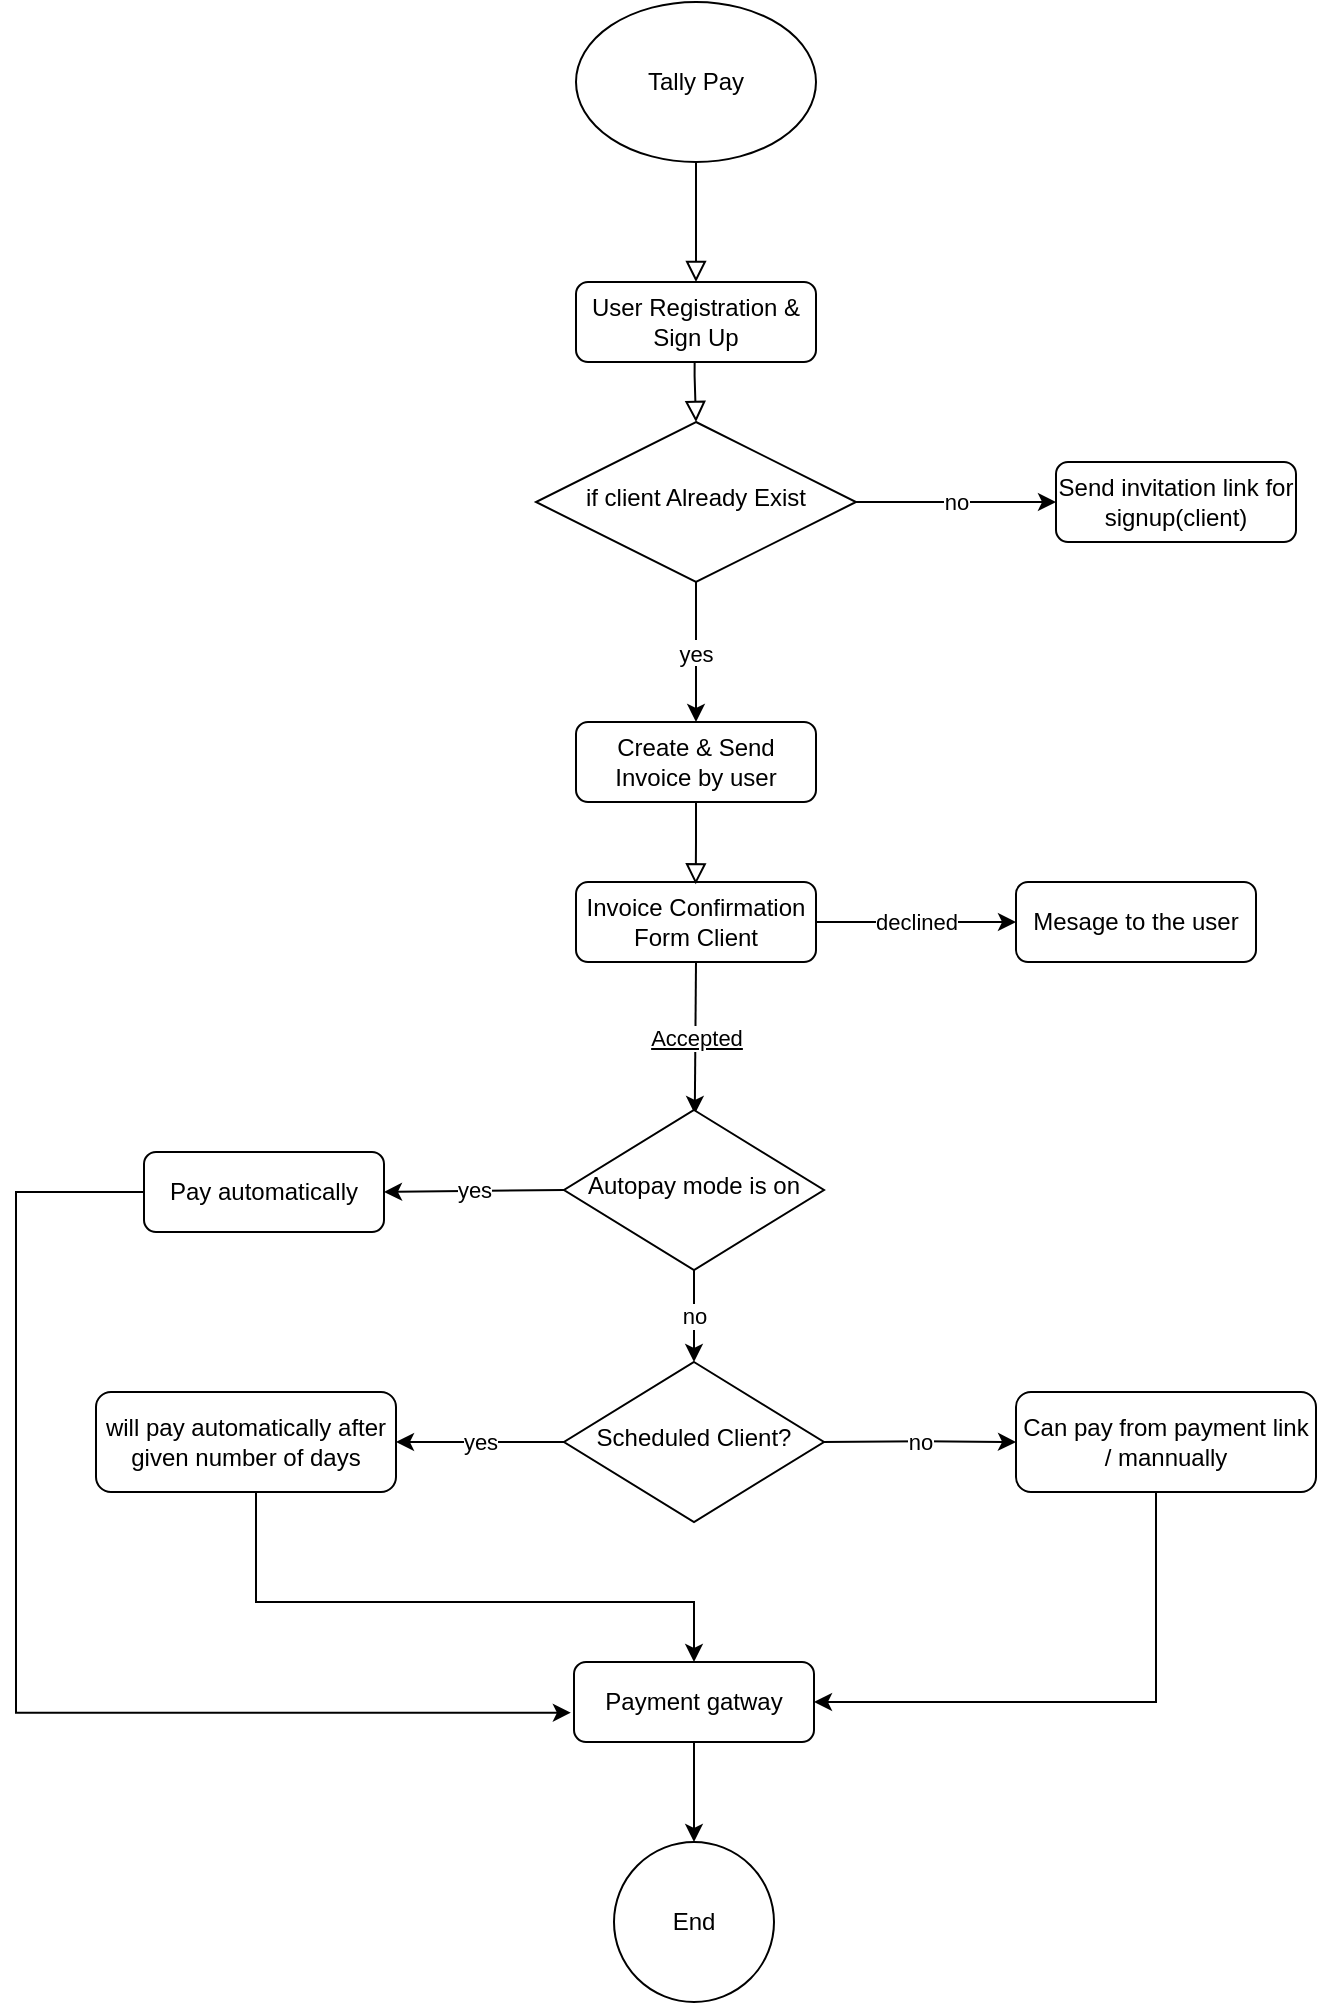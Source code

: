 <mxfile version="17.1.2" type="github">
  <diagram id="C5RBs43oDa-KdzZeNtuy" name="Invoice Management">
    <mxGraphModel dx="1456" dy="1926" grid="1" gridSize="10" guides="1" tooltips="1" connect="1" arrows="1" fold="1" page="1" pageScale="1" pageWidth="827" pageHeight="1169" math="0" shadow="0">
      <root>
        <mxCell id="WIyWlLk6GJQsqaUBKTNV-0" />
        <mxCell id="WIyWlLk6GJQsqaUBKTNV-1" parent="WIyWlLk6GJQsqaUBKTNV-0" />
        <mxCell id="bt_09bJOynRYd0r6E16c-60" value="" style="group" parent="WIyWlLk6GJQsqaUBKTNV-1" vertex="1" connectable="0">
          <mxGeometry x="88" y="-1090" width="650" height="1000" as="geometry" />
        </mxCell>
        <mxCell id="WIyWlLk6GJQsqaUBKTNV-2" value="" style="rounded=0;html=1;jettySize=auto;orthogonalLoop=1;fontSize=11;endArrow=block;endFill=0;endSize=8;strokeWidth=1;shadow=0;labelBackgroundColor=none;edgeStyle=orthogonalEdgeStyle;exitX=0.5;exitY=1;exitDx=0;exitDy=0;" parent="bt_09bJOynRYd0r6E16c-60" source="bt_09bJOynRYd0r6E16c-48" edge="1">
          <mxGeometry relative="1" as="geometry">
            <mxPoint x="340" y="90.0" as="sourcePoint" />
            <mxPoint x="340" y="140" as="targetPoint" />
          </mxGeometry>
        </mxCell>
        <mxCell id="bt_09bJOynRYd0r6E16c-0" value="User Registration &amp;amp; Sign Up" style="rounded=1;whiteSpace=wrap;html=1;fontSize=12;glass=0;strokeWidth=1;shadow=0;" parent="bt_09bJOynRYd0r6E16c-60" vertex="1">
          <mxGeometry x="280" y="140" width="120" height="40" as="geometry" />
        </mxCell>
        <mxCell id="bt_09bJOynRYd0r6E16c-5" value="Send invitation link for signup(client)" style="rounded=1;whiteSpace=wrap;html=1;fontSize=12;glass=0;strokeWidth=1;shadow=0;" parent="bt_09bJOynRYd0r6E16c-60" vertex="1">
          <mxGeometry x="520" y="230" width="120" height="40" as="geometry" />
        </mxCell>
        <mxCell id="bt_09bJOynRYd0r6E16c-6" value="" style="rounded=0;html=1;jettySize=auto;orthogonalLoop=1;fontSize=11;endArrow=block;endFill=0;endSize=8;strokeWidth=1;shadow=0;labelBackgroundColor=none;edgeStyle=orthogonalEdgeStyle;exitX=0.486;exitY=0.993;exitDx=0;exitDy=0;exitPerimeter=0;entryX=0.5;entryY=0;entryDx=0;entryDy=0;" parent="bt_09bJOynRYd0r6E16c-60" target="bt_09bJOynRYd0r6E16c-12" edge="1">
          <mxGeometry relative="1" as="geometry">
            <mxPoint x="338.6" y="291.36" as="targetPoint" />
            <mxPoint x="339.32" y="179.72" as="sourcePoint" />
            <Array as="points">
              <mxPoint x="339" y="187" />
              <mxPoint x="340" y="187" />
            </Array>
          </mxGeometry>
        </mxCell>
        <mxCell id="bt_09bJOynRYd0r6E16c-12" value="if client Already Exist" style="rhombus;whiteSpace=wrap;html=1;shadow=0;fontFamily=Helvetica;fontSize=12;align=center;strokeWidth=1;spacing=6;spacingTop=-4;" parent="bt_09bJOynRYd0r6E16c-60" vertex="1">
          <mxGeometry x="260" y="210" width="160" height="80" as="geometry" />
        </mxCell>
        <mxCell id="bt_09bJOynRYd0r6E16c-13" value="Create &amp;amp; Send Invoice by user" style="rounded=1;whiteSpace=wrap;html=1;fontSize=12;glass=0;strokeWidth=1;shadow=0;" parent="bt_09bJOynRYd0r6E16c-60" vertex="1">
          <mxGeometry x="280" y="360" width="120" height="40" as="geometry" />
        </mxCell>
        <mxCell id="bt_09bJOynRYd0r6E16c-14" value="yes" style="endArrow=classic;html=1;rounded=0;exitX=0.5;exitY=1;exitDx=0;exitDy=0;entryX=0.5;entryY=0;entryDx=0;entryDy=0;" parent="bt_09bJOynRYd0r6E16c-60" source="bt_09bJOynRYd0r6E16c-12" target="bt_09bJOynRYd0r6E16c-13" edge="1">
          <mxGeometry relative="1" as="geometry">
            <mxPoint x="200" y="270" as="sourcePoint" />
            <mxPoint x="300" y="270" as="targetPoint" />
          </mxGeometry>
        </mxCell>
        <mxCell id="bt_09bJOynRYd0r6E16c-15" value="yes" style="edgeLabel;resizable=0;align=center;verticalAlign=middle;horizontal=1;" parent="bt_09bJOynRYd0r6E16c-14" connectable="0" vertex="1">
          <mxGeometry relative="1" as="geometry" />
        </mxCell>
        <mxCell id="bt_09bJOynRYd0r6E16c-16" value="no" style="endArrow=classic;html=1;rounded=0;exitX=1;exitY=0.5;exitDx=0;exitDy=0;entryX=0;entryY=0.5;entryDx=0;entryDy=0;" parent="bt_09bJOynRYd0r6E16c-60" source="bt_09bJOynRYd0r6E16c-12" target="bt_09bJOynRYd0r6E16c-5" edge="1">
          <mxGeometry relative="1" as="geometry">
            <mxPoint x="270" y="260" as="sourcePoint" />
            <mxPoint x="220" y="260" as="targetPoint" />
            <Array as="points">
              <mxPoint x="470" y="250" />
            </Array>
          </mxGeometry>
        </mxCell>
        <mxCell id="bt_09bJOynRYd0r6E16c-19" value="Invoice Confirmation Form Client" style="rounded=1;whiteSpace=wrap;html=1;fontSize=12;glass=0;strokeWidth=1;shadow=0;" parent="bt_09bJOynRYd0r6E16c-60" vertex="1">
          <mxGeometry x="280" y="440" width="120" height="40" as="geometry" />
        </mxCell>
        <mxCell id="bt_09bJOynRYd0r6E16c-22" value="" style="rounded=0;html=1;jettySize=auto;orthogonalLoop=1;fontSize=11;endArrow=block;endFill=0;endSize=8;strokeWidth=1;shadow=0;labelBackgroundColor=none;edgeStyle=orthogonalEdgeStyle;exitX=0.5;exitY=1;exitDx=0;exitDy=0;entryX=0.499;entryY=0.029;entryDx=0;entryDy=0;entryPerimeter=0;" parent="bt_09bJOynRYd0r6E16c-60" source="bt_09bJOynRYd0r6E16c-13" target="bt_09bJOynRYd0r6E16c-19" edge="1">
          <mxGeometry relative="1" as="geometry">
            <mxPoint x="339.66" y="410.0" as="sourcePoint" />
            <mxPoint x="339.66" y="460.0" as="targetPoint" />
          </mxGeometry>
        </mxCell>
        <mxCell id="bt_09bJOynRYd0r6E16c-23" value="Accepted" style="endArrow=classic;html=1;rounded=0;exitX=0.5;exitY=1;exitDx=0;exitDy=0;entryX=0.503;entryY=0.025;entryDx=0;entryDy=0;entryPerimeter=0;fontStyle=4" parent="bt_09bJOynRYd0r6E16c-60" source="bt_09bJOynRYd0r6E16c-19" target="bt_09bJOynRYd0r6E16c-36" edge="1">
          <mxGeometry relative="1" as="geometry">
            <mxPoint x="260" y="470" as="sourcePoint" />
            <mxPoint x="340" y="550" as="targetPoint" />
          </mxGeometry>
        </mxCell>
        <mxCell id="bt_09bJOynRYd0r6E16c-27" value="declined" style="endArrow=classic;html=1;rounded=0;exitX=1;exitY=0.5;exitDx=0;exitDy=0;" parent="bt_09bJOynRYd0r6E16c-60" source="bt_09bJOynRYd0r6E16c-19" edge="1">
          <mxGeometry relative="1" as="geometry">
            <mxPoint x="410" y="459.58" as="sourcePoint" />
            <mxPoint x="500" y="460" as="targetPoint" />
          </mxGeometry>
        </mxCell>
        <mxCell id="bt_09bJOynRYd0r6E16c-29" value="Mesage to the user" style="rounded=1;whiteSpace=wrap;html=1;fontSize=12;glass=0;strokeWidth=1;shadow=0;" parent="bt_09bJOynRYd0r6E16c-60" vertex="1">
          <mxGeometry x="500" y="440" width="120" height="40" as="geometry" />
        </mxCell>
        <mxCell id="bt_09bJOynRYd0r6E16c-30" value="Pay automatically" style="rounded=1;whiteSpace=wrap;html=1;fontSize=12;glass=0;strokeWidth=1;shadow=0;" parent="bt_09bJOynRYd0r6E16c-60" vertex="1">
          <mxGeometry x="64" y="575" width="120" height="40" as="geometry" />
        </mxCell>
        <mxCell id="bt_09bJOynRYd0r6E16c-35" value="yes" style="endArrow=classic;html=1;rounded=0;entryX=1;entryY=0.5;entryDx=0;entryDy=0;exitX=0;exitY=0.5;exitDx=0;exitDy=0;" parent="bt_09bJOynRYd0r6E16c-60" source="bt_09bJOynRYd0r6E16c-36" target="bt_09bJOynRYd0r6E16c-30" edge="1">
          <mxGeometry relative="1" as="geometry">
            <mxPoint x="264" y="595.0" as="sourcePoint" />
            <mxPoint x="274" y="652" as="targetPoint" />
          </mxGeometry>
        </mxCell>
        <mxCell id="bt_09bJOynRYd0r6E16c-36" value="Autopay mode is on" style="rhombus;whiteSpace=wrap;html=1;shadow=0;fontFamily=Helvetica;fontSize=12;align=center;strokeWidth=1;spacing=6;spacingTop=-4;" parent="bt_09bJOynRYd0r6E16c-60" vertex="1">
          <mxGeometry x="274" y="554" width="130" height="80" as="geometry" />
        </mxCell>
        <mxCell id="bt_09bJOynRYd0r6E16c-41" value="Scheduled Client?" style="rhombus;whiteSpace=wrap;html=1;shadow=0;fontFamily=Helvetica;fontSize=12;align=center;strokeWidth=1;spacing=6;spacingTop=-4;" parent="bt_09bJOynRYd0r6E16c-60" vertex="1">
          <mxGeometry x="274" y="680" width="130" height="80" as="geometry" />
        </mxCell>
        <mxCell id="bt_09bJOynRYd0r6E16c-33" value="no" style="endArrow=classic;html=1;rounded=0;exitX=0.5;exitY=1;exitDx=0;exitDy=0;" parent="bt_09bJOynRYd0r6E16c-60" source="bt_09bJOynRYd0r6E16c-36" target="bt_09bJOynRYd0r6E16c-41" edge="1">
          <mxGeometry relative="1" as="geometry">
            <mxPoint x="384" y="593.0" as="sourcePoint" />
            <mxPoint x="504" y="595" as="targetPoint" />
          </mxGeometry>
        </mxCell>
        <mxCell id="bt_09bJOynRYd0r6E16c-42" value="will pay automatically after given number of days" style="rounded=1;whiteSpace=wrap;html=1;fontSize=12;glass=0;strokeWidth=1;shadow=0;" parent="bt_09bJOynRYd0r6E16c-60" vertex="1">
          <mxGeometry x="40" y="695" width="150" height="50" as="geometry" />
        </mxCell>
        <mxCell id="bt_09bJOynRYd0r6E16c-43" value="yes" style="endArrow=classic;html=1;rounded=0;exitX=0;exitY=0.5;exitDx=0;exitDy=0;entryX=1;entryY=0.5;entryDx=0;entryDy=0;" parent="bt_09bJOynRYd0r6E16c-60" source="bt_09bJOynRYd0r6E16c-41" target="bt_09bJOynRYd0r6E16c-42" edge="1">
          <mxGeometry relative="1" as="geometry">
            <mxPoint x="274" y="719.5" as="sourcePoint" />
            <mxPoint x="200" y="720" as="targetPoint" />
          </mxGeometry>
        </mxCell>
        <mxCell id="bt_09bJOynRYd0r6E16c-45" value="Can pay from payment link / mannually" style="rounded=1;whiteSpace=wrap;html=1;fontSize=12;glass=0;strokeWidth=1;shadow=0;" parent="bt_09bJOynRYd0r6E16c-60" vertex="1">
          <mxGeometry x="500" y="695" width="150" height="50" as="geometry" />
        </mxCell>
        <mxCell id="bt_09bJOynRYd0r6E16c-46" value="no" style="endArrow=classic;html=1;rounded=0;entryX=0;entryY=0.5;entryDx=0;entryDy=0;exitX=0.993;exitY=0.5;exitDx=0;exitDy=0;exitPerimeter=0;" parent="bt_09bJOynRYd0r6E16c-60" source="bt_09bJOynRYd0r6E16c-41" target="bt_09bJOynRYd0r6E16c-45" edge="1">
          <mxGeometry relative="1" as="geometry">
            <mxPoint x="410" y="730" as="sourcePoint" />
            <mxPoint x="480" y="730" as="targetPoint" />
            <Array as="points">
              <mxPoint x="454" y="719.6" />
            </Array>
          </mxGeometry>
        </mxCell>
        <mxCell id="bt_09bJOynRYd0r6E16c-48" value="Tally Pay" style="ellipse;whiteSpace=wrap;html=1;" parent="bt_09bJOynRYd0r6E16c-60" vertex="1">
          <mxGeometry x="280" width="120" height="80" as="geometry" />
        </mxCell>
        <mxCell id="bt_09bJOynRYd0r6E16c-50" value="Payment gatway" style="rounded=1;whiteSpace=wrap;html=1;fontSize=12;glass=0;strokeWidth=1;shadow=0;" parent="bt_09bJOynRYd0r6E16c-60" vertex="1">
          <mxGeometry x="279" y="830" width="120" height="40" as="geometry" />
        </mxCell>
        <mxCell id="bt_09bJOynRYd0r6E16c-53" style="edgeStyle=orthogonalEdgeStyle;rounded=0;orthogonalLoop=1;jettySize=auto;html=1;entryX=-0.013;entryY=0.634;entryDx=0;entryDy=0;entryPerimeter=0;" parent="bt_09bJOynRYd0r6E16c-60" source="bt_09bJOynRYd0r6E16c-30" target="bt_09bJOynRYd0r6E16c-50" edge="1">
          <mxGeometry relative="1" as="geometry">
            <Array as="points">
              <mxPoint y="595" />
              <mxPoint y="855" />
            </Array>
          </mxGeometry>
        </mxCell>
        <mxCell id="bt_09bJOynRYd0r6E16c-54" style="edgeStyle=orthogonalEdgeStyle;rounded=0;orthogonalLoop=1;jettySize=auto;html=1;entryX=0.5;entryY=0;entryDx=0;entryDy=0;" parent="bt_09bJOynRYd0r6E16c-60" source="bt_09bJOynRYd0r6E16c-42" target="bt_09bJOynRYd0r6E16c-50" edge="1">
          <mxGeometry relative="1" as="geometry">
            <Array as="points">
              <mxPoint x="120" y="800" />
              <mxPoint x="339" y="800" />
            </Array>
          </mxGeometry>
        </mxCell>
        <mxCell id="bt_09bJOynRYd0r6E16c-57" value="End" style="ellipse;whiteSpace=wrap;html=1;aspect=fixed;" parent="bt_09bJOynRYd0r6E16c-60" vertex="1">
          <mxGeometry x="299" y="920" width="80" height="80" as="geometry" />
        </mxCell>
        <mxCell id="bt_09bJOynRYd0r6E16c-55" style="edgeStyle=orthogonalEdgeStyle;rounded=0;orthogonalLoop=1;jettySize=auto;html=1;entryX=1;entryY=0.5;entryDx=0;entryDy=0;" parent="bt_09bJOynRYd0r6E16c-60" source="bt_09bJOynRYd0r6E16c-45" target="bt_09bJOynRYd0r6E16c-50" edge="1">
          <mxGeometry relative="1" as="geometry">
            <Array as="points">
              <mxPoint x="570" y="850" />
            </Array>
          </mxGeometry>
        </mxCell>
        <mxCell id="bt_09bJOynRYd0r6E16c-59" style="edgeStyle=orthogonalEdgeStyle;rounded=0;orthogonalLoop=1;jettySize=auto;html=1;entryX=0.5;entryY=0;entryDx=0;entryDy=0;" parent="bt_09bJOynRYd0r6E16c-60" source="bt_09bJOynRYd0r6E16c-50" target="bt_09bJOynRYd0r6E16c-57" edge="1">
          <mxGeometry relative="1" as="geometry" />
        </mxCell>
      </root>
    </mxGraphModel>
  </diagram>
</mxfile>
